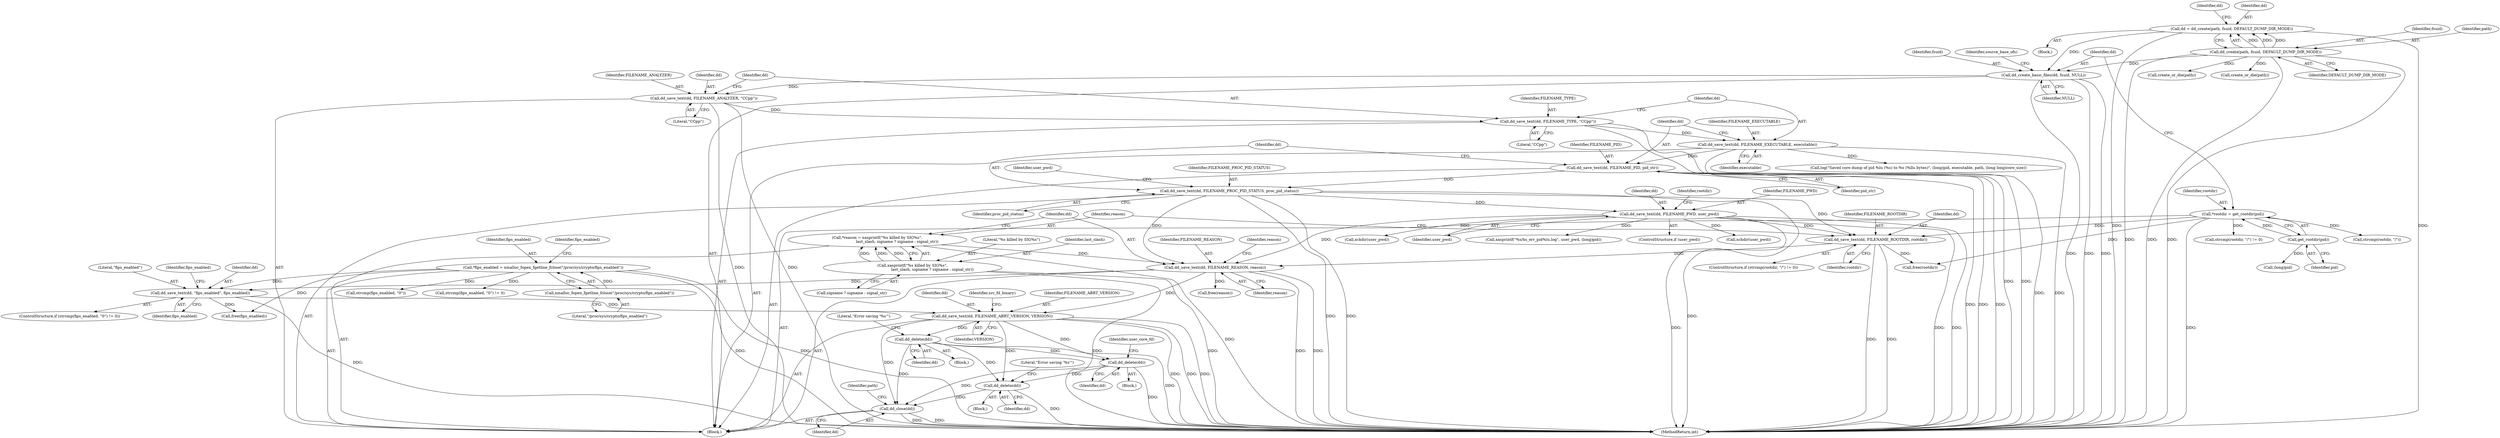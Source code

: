 digraph "0_abrt_4f2c1ddd3e3b81d2d5146b883115371f1cada9f9@API" {
"1000882" [label="(Call,dd_delete(dd))"];
"1000846" [label="(Call,dd_save_text(dd, FILENAME_ABRT_VERSION, VERSION))"];
"1000806" [label="(Call,dd_save_text(dd, FILENAME_REASON, reason))"];
"1000779" [label="(Call,dd_save_text(dd, FILENAME_PWD, user_pwd))"];
"1000773" [label="(Call,dd_save_text(dd, FILENAME_PROC_PID_STATUS, proc_pid_status))"];
"1000769" [label="(Call,dd_save_text(dd, FILENAME_PID, pid_str))"];
"1000765" [label="(Call,dd_save_text(dd, FILENAME_EXECUTABLE, executable))"];
"1000761" [label="(Call,dd_save_text(dd, FILENAME_TYPE, \"CCpp\"))"];
"1000757" [label="(Call,dd_save_text(dd, FILENAME_ANALYZER, \"CCpp\"))"];
"1000630" [label="(Call,dd_create_basic_files(dd, fsuid, NULL))"];
"1000616" [label="(Call,dd = dd_create(path, fsuid, DEFAULT_DUMP_DIR_MODE))"];
"1000618" [label="(Call,dd_create(path, fsuid, DEFAULT_DUMP_DIR_MODE))"];
"1000792" [label="(Call,dd_save_text(dd, FILENAME_ROOTDIR, rootdir))"];
"1000626" [label="(Call,*rootdir = get_rootdir(pid))"];
"1000628" [label="(Call,get_rootdir(pid))"];
"1000797" [label="(Call,*reason = xasprintf(\"%s killed by SIG%s\",\n                                 last_slash, signame ? signame : signal_str))"];
"1000799" [label="(Call,xasprintf(\"%s killed by SIG%s\",\n                                 last_slash, signame ? signame : signal_str))"];
"1000840" [label="(Call,dd_save_text(dd, \"fips_enabled\", fips_enabled))"];
"1000827" [label="(Call,*fips_enabled = xmalloc_fopen_fgetline_fclose(\"/proc/sys/crypto/fips_enabled\"))"];
"1000829" [label="(Call,xmalloc_fopen_fgetline_fclose(\"/proc/sys/crypto/fips_enabled\"))"];
"1000919" [label="(Call,dd_delete(dd))"];
"1001029" [label="(Call,dd_delete(dd))"];
"1001036" [label="(Call,dd_close(dd))"];
"1000786" [label="(ControlStructure,if (strcmp(rootdir, \"/\") != 0))"];
"1000629" [label="(Identifier,pid)"];
"1000827" [label="(Call,*fips_enabled = xmalloc_fopen_fgetline_fclose(\"/proc/sys/crypto/fips_enabled\"))"];
"1000858" [label="(Call,create_or_die(path))"];
"1001103" [label="(Call,free(rootdir))"];
"1000926" [label="(Call,xchdir(user_pwd))"];
"1000810" [label="(Call,free(reason))"];
"1000881" [label="(Block,)"];
"1000768" [label="(Identifier,executable)"];
"1000623" [label="(Identifier,dd)"];
"1000780" [label="(Identifier,dd)"];
"1000760" [label="(Literal,\"CCpp\")"];
"1000806" [label="(Call,dd_save_text(dd, FILENAME_REASON, reason))"];
"1000848" [label="(Identifier,FILENAME_ABRT_VERSION)"];
"1000757" [label="(Call,dd_save_text(dd, FILENAME_ANALYZER, \"CCpp\"))"];
"1000630" [label="(Call,dd_create_basic_files(dd, fsuid, NULL))"];
"1000956" [label="(Call,xchdir(user_pwd))"];
"1000841" [label="(Identifier,dd)"];
"1000782" [label="(Identifier,user_pwd)"];
"1000849" [label="(Identifier,VERSION)"];
"1000624" [label="(Block,)"];
"1000836" [label="(Call,strcmp(fips_enabled, \"0\"))"];
"1001029" [label="(Call,dd_delete(dd))"];
"1000628" [label="(Call,get_rootdir(pid))"];
"1000984" [label="(Call,xasprintf(\"%s/hs_err_pid%lu.log\", user_pwd, (long)pid))"];
"1000799" [label="(Call,xasprintf(\"%s killed by SIG%s\",\n                                 last_slash, signame ? signame : signal_str))"];
"1000834" [label="(ControlStructure,if (strcmp(fips_enabled, \"0\") != 0))"];
"1000769" [label="(Call,dd_save_text(dd, FILENAME_PID, pid_str))"];
"1000784" [label="(Identifier,rootdir)"];
"1000770" [label="(Identifier,dd)"];
"1000885" [label="(Literal,\"Error saving '%s'\")"];
"1000832" [label="(Identifier,fips_enabled)"];
"1000811" [label="(Identifier,reason)"];
"1000788" [label="(Call,strcmp(rootdir, \"/\"))"];
"1000632" [label="(Identifier,fsuid)"];
"1000829" [label="(Call,xmalloc_fopen_fgetline_fclose(\"/proc/sys/crypto/fips_enabled\"))"];
"1000792" [label="(Call,dd_save_text(dd, FILENAME_ROOTDIR, rootdir))"];
"1000764" [label="(Literal,\"CCpp\")"];
"1000920" [label="(Identifier,dd)"];
"1000774" [label="(Identifier,dd)"];
"1000843" [label="(Identifier,fips_enabled)"];
"1000846" [label="(Call,dd_save_text(dd, FILENAME_ABRT_VERSION, VERSION))"];
"1000883" [label="(Identifier,dd)"];
"1000916" [label="(Block,)"];
"1001036" [label="(Call,dd_close(dd))"];
"1001037" [label="(Identifier,dd)"];
"1000892" [label="(Call,create_or_die(path))"];
"1000847" [label="(Identifier,dd)"];
"1000779" [label="(Call,dd_save_text(dd, FILENAME_PWD, user_pwd))"];
"1000835" [label="(Call,strcmp(fips_enabled, \"0\") != 0)"];
"1000761" [label="(Call,dd_save_text(dd, FILENAME_TYPE, \"CCpp\"))"];
"1000758" [label="(Identifier,dd)"];
"1000795" [label="(Identifier,rootdir)"];
"1000919" [label="(Call,dd_delete(dd))"];
"1000777" [label="(ControlStructure,if (user_pwd))"];
"1000626" [label="(Call,*rootdir = get_rootdir(pid))"];
"1000641" [label="(Call,(long)pid)"];
"1000627" [label="(Identifier,rootdir)"];
"1000809" [label="(Identifier,reason)"];
"1000765" [label="(Call,dd_save_text(dd, FILENAME_EXECUTABLE, executable))"];
"1000882" [label="(Call,dd_delete(dd))"];
"1000771" [label="(Identifier,FILENAME_PID)"];
"1000844" [label="(Call,free(fips_enabled))"];
"1000620" [label="(Identifier,fsuid)"];
"1000773" [label="(Call,dd_save_text(dd, FILENAME_PROC_PID_STATUS, proc_pid_status))"];
"1000830" [label="(Literal,\"/proc/sys/crypto/fips_enabled\")"];
"1001171" [label="(MethodReturn,int)"];
"1000762" [label="(Identifier,dd)"];
"1000808" [label="(Identifier,FILENAME_REASON)"];
"1000619" [label="(Identifier,path)"];
"1000794" [label="(Identifier,FILENAME_ROOTDIR)"];
"1000793" [label="(Identifier,dd)"];
"1000633" [label="(Identifier,NULL)"];
"1000617" [label="(Identifier,dd)"];
"1000767" [label="(Identifier,FILENAME_EXECUTABLE)"];
"1000842" [label="(Literal,\"fips_enabled\")"];
"1000798" [label="(Identifier,reason)"];
"1000759" [label="(Identifier,FILENAME_ANALYZER)"];
"1000766" [label="(Identifier,dd)"];
"1000801" [label="(Identifier,last_slash)"];
"1000923" [label="(Identifier,user_core_fd)"];
"1000800" [label="(Literal,\"%s killed by SIG%s\")"];
"1000840" [label="(Call,dd_save_text(dd, \"fips_enabled\", fips_enabled))"];
"1000807" [label="(Identifier,dd)"];
"1001028" [label="(Block,)"];
"1000776" [label="(Identifier,proc_pid_status)"];
"1000852" [label="(Identifier,src_fd_binary)"];
"1001040" [label="(Identifier,path)"];
"1000145" [label="(Block,)"];
"1001065" [label="(Call,log(\"Saved core dump of pid %lu (%s) to %s (%llu bytes)\", (long)pid, executable, path, (long long)core_size))"];
"1000618" [label="(Call,dd_create(path, fsuid, DEFAULT_DUMP_DIR_MODE))"];
"1000621" [label="(Identifier,DEFAULT_DUMP_DIR_MODE)"];
"1000781" [label="(Identifier,FILENAME_PWD)"];
"1000845" [label="(Identifier,fips_enabled)"];
"1000775" [label="(Identifier,FILENAME_PROC_PID_STATUS)"];
"1000787" [label="(Call,strcmp(rootdir, \"/\") != 0)"];
"1000616" [label="(Call,dd = dd_create(path, fsuid, DEFAULT_DUMP_DIR_MODE))"];
"1000772" [label="(Identifier,pid_str)"];
"1000763" [label="(Identifier,FILENAME_TYPE)"];
"1000802" [label="(Call,signame ? signame : signal_str)"];
"1000631" [label="(Identifier,dd)"];
"1001030" [label="(Identifier,dd)"];
"1000828" [label="(Identifier,fips_enabled)"];
"1000637" [label="(Identifier,source_base_ofs)"];
"1001032" [label="(Literal,\"Error saving '%s'\")"];
"1000778" [label="(Identifier,user_pwd)"];
"1000797" [label="(Call,*reason = xasprintf(\"%s killed by SIG%s\",\n                                 last_slash, signame ? signame : signal_str))"];
"1000882" -> "1000881"  [label="AST: "];
"1000882" -> "1000883"  [label="CFG: "];
"1000883" -> "1000882"  [label="AST: "];
"1000885" -> "1000882"  [label="CFG: "];
"1000882" -> "1001171"  [label="DDG: "];
"1000846" -> "1000882"  [label="DDG: "];
"1000882" -> "1000919"  [label="DDG: "];
"1000882" -> "1001029"  [label="DDG: "];
"1000882" -> "1001036"  [label="DDG: "];
"1000846" -> "1000624"  [label="AST: "];
"1000846" -> "1000849"  [label="CFG: "];
"1000847" -> "1000846"  [label="AST: "];
"1000848" -> "1000846"  [label="AST: "];
"1000849" -> "1000846"  [label="AST: "];
"1000852" -> "1000846"  [label="CFG: "];
"1000846" -> "1001171"  [label="DDG: "];
"1000846" -> "1001171"  [label="DDG: "];
"1000846" -> "1001171"  [label="DDG: "];
"1000806" -> "1000846"  [label="DDG: "];
"1000840" -> "1000846"  [label="DDG: "];
"1000846" -> "1000919"  [label="DDG: "];
"1000846" -> "1001029"  [label="DDG: "];
"1000846" -> "1001036"  [label="DDG: "];
"1000806" -> "1000624"  [label="AST: "];
"1000806" -> "1000809"  [label="CFG: "];
"1000807" -> "1000806"  [label="AST: "];
"1000808" -> "1000806"  [label="AST: "];
"1000809" -> "1000806"  [label="AST: "];
"1000811" -> "1000806"  [label="CFG: "];
"1000806" -> "1001171"  [label="DDG: "];
"1000806" -> "1001171"  [label="DDG: "];
"1000779" -> "1000806"  [label="DDG: "];
"1000792" -> "1000806"  [label="DDG: "];
"1000773" -> "1000806"  [label="DDG: "];
"1000797" -> "1000806"  [label="DDG: "];
"1000806" -> "1000810"  [label="DDG: "];
"1000806" -> "1000840"  [label="DDG: "];
"1000779" -> "1000777"  [label="AST: "];
"1000779" -> "1000782"  [label="CFG: "];
"1000780" -> "1000779"  [label="AST: "];
"1000781" -> "1000779"  [label="AST: "];
"1000782" -> "1000779"  [label="AST: "];
"1000784" -> "1000779"  [label="CFG: "];
"1000779" -> "1001171"  [label="DDG: "];
"1000779" -> "1001171"  [label="DDG: "];
"1000779" -> "1001171"  [label="DDG: "];
"1000773" -> "1000779"  [label="DDG: "];
"1000779" -> "1000792"  [label="DDG: "];
"1000779" -> "1000926"  [label="DDG: "];
"1000779" -> "1000956"  [label="DDG: "];
"1000779" -> "1000984"  [label="DDG: "];
"1000773" -> "1000624"  [label="AST: "];
"1000773" -> "1000776"  [label="CFG: "];
"1000774" -> "1000773"  [label="AST: "];
"1000775" -> "1000773"  [label="AST: "];
"1000776" -> "1000773"  [label="AST: "];
"1000778" -> "1000773"  [label="CFG: "];
"1000773" -> "1001171"  [label="DDG: "];
"1000773" -> "1001171"  [label="DDG: "];
"1000773" -> "1001171"  [label="DDG: "];
"1000769" -> "1000773"  [label="DDG: "];
"1000773" -> "1000792"  [label="DDG: "];
"1000769" -> "1000624"  [label="AST: "];
"1000769" -> "1000772"  [label="CFG: "];
"1000770" -> "1000769"  [label="AST: "];
"1000771" -> "1000769"  [label="AST: "];
"1000772" -> "1000769"  [label="AST: "];
"1000774" -> "1000769"  [label="CFG: "];
"1000769" -> "1001171"  [label="DDG: "];
"1000769" -> "1001171"  [label="DDG: "];
"1000769" -> "1001171"  [label="DDG: "];
"1000765" -> "1000769"  [label="DDG: "];
"1000765" -> "1000624"  [label="AST: "];
"1000765" -> "1000768"  [label="CFG: "];
"1000766" -> "1000765"  [label="AST: "];
"1000767" -> "1000765"  [label="AST: "];
"1000768" -> "1000765"  [label="AST: "];
"1000770" -> "1000765"  [label="CFG: "];
"1000765" -> "1001171"  [label="DDG: "];
"1000765" -> "1001171"  [label="DDG: "];
"1000761" -> "1000765"  [label="DDG: "];
"1000765" -> "1001065"  [label="DDG: "];
"1000761" -> "1000624"  [label="AST: "];
"1000761" -> "1000764"  [label="CFG: "];
"1000762" -> "1000761"  [label="AST: "];
"1000763" -> "1000761"  [label="AST: "];
"1000764" -> "1000761"  [label="AST: "];
"1000766" -> "1000761"  [label="CFG: "];
"1000761" -> "1001171"  [label="DDG: "];
"1000761" -> "1001171"  [label="DDG: "];
"1000757" -> "1000761"  [label="DDG: "];
"1000757" -> "1000624"  [label="AST: "];
"1000757" -> "1000760"  [label="CFG: "];
"1000758" -> "1000757"  [label="AST: "];
"1000759" -> "1000757"  [label="AST: "];
"1000760" -> "1000757"  [label="AST: "];
"1000762" -> "1000757"  [label="CFG: "];
"1000757" -> "1001171"  [label="DDG: "];
"1000757" -> "1001171"  [label="DDG: "];
"1000630" -> "1000757"  [label="DDG: "];
"1000630" -> "1000624"  [label="AST: "];
"1000630" -> "1000633"  [label="CFG: "];
"1000631" -> "1000630"  [label="AST: "];
"1000632" -> "1000630"  [label="AST: "];
"1000633" -> "1000630"  [label="AST: "];
"1000637" -> "1000630"  [label="CFG: "];
"1000630" -> "1001171"  [label="DDG: "];
"1000630" -> "1001171"  [label="DDG: "];
"1000630" -> "1001171"  [label="DDG: "];
"1000616" -> "1000630"  [label="DDG: "];
"1000618" -> "1000630"  [label="DDG: "];
"1000616" -> "1000145"  [label="AST: "];
"1000616" -> "1000618"  [label="CFG: "];
"1000617" -> "1000616"  [label="AST: "];
"1000618" -> "1000616"  [label="AST: "];
"1000623" -> "1000616"  [label="CFG: "];
"1000616" -> "1001171"  [label="DDG: "];
"1000616" -> "1001171"  [label="DDG: "];
"1000618" -> "1000616"  [label="DDG: "];
"1000618" -> "1000616"  [label="DDG: "];
"1000618" -> "1000616"  [label="DDG: "];
"1000618" -> "1000621"  [label="CFG: "];
"1000619" -> "1000618"  [label="AST: "];
"1000620" -> "1000618"  [label="AST: "];
"1000621" -> "1000618"  [label="AST: "];
"1000618" -> "1001171"  [label="DDG: "];
"1000618" -> "1001171"  [label="DDG: "];
"1000618" -> "1001171"  [label="DDG: "];
"1000618" -> "1000858"  [label="DDG: "];
"1000618" -> "1000892"  [label="DDG: "];
"1000792" -> "1000786"  [label="AST: "];
"1000792" -> "1000795"  [label="CFG: "];
"1000793" -> "1000792"  [label="AST: "];
"1000794" -> "1000792"  [label="AST: "];
"1000795" -> "1000792"  [label="AST: "];
"1000798" -> "1000792"  [label="CFG: "];
"1000792" -> "1001171"  [label="DDG: "];
"1000792" -> "1001171"  [label="DDG: "];
"1000626" -> "1000792"  [label="DDG: "];
"1000792" -> "1001103"  [label="DDG: "];
"1000626" -> "1000624"  [label="AST: "];
"1000626" -> "1000628"  [label="CFG: "];
"1000627" -> "1000626"  [label="AST: "];
"1000628" -> "1000626"  [label="AST: "];
"1000631" -> "1000626"  [label="CFG: "];
"1000626" -> "1001171"  [label="DDG: "];
"1000628" -> "1000626"  [label="DDG: "];
"1000626" -> "1000787"  [label="DDG: "];
"1000626" -> "1000788"  [label="DDG: "];
"1000626" -> "1001103"  [label="DDG: "];
"1000628" -> "1000629"  [label="CFG: "];
"1000629" -> "1000628"  [label="AST: "];
"1000628" -> "1000641"  [label="DDG: "];
"1000797" -> "1000624"  [label="AST: "];
"1000797" -> "1000799"  [label="CFG: "];
"1000798" -> "1000797"  [label="AST: "];
"1000799" -> "1000797"  [label="AST: "];
"1000807" -> "1000797"  [label="CFG: "];
"1000797" -> "1001171"  [label="DDG: "];
"1000799" -> "1000797"  [label="DDG: "];
"1000799" -> "1000797"  [label="DDG: "];
"1000799" -> "1000797"  [label="DDG: "];
"1000799" -> "1000802"  [label="CFG: "];
"1000800" -> "1000799"  [label="AST: "];
"1000801" -> "1000799"  [label="AST: "];
"1000802" -> "1000799"  [label="AST: "];
"1000799" -> "1001171"  [label="DDG: "];
"1000799" -> "1001171"  [label="DDG: "];
"1000840" -> "1000834"  [label="AST: "];
"1000840" -> "1000843"  [label="CFG: "];
"1000841" -> "1000840"  [label="AST: "];
"1000842" -> "1000840"  [label="AST: "];
"1000843" -> "1000840"  [label="AST: "];
"1000845" -> "1000840"  [label="CFG: "];
"1000840" -> "1001171"  [label="DDG: "];
"1000827" -> "1000840"  [label="DDG: "];
"1000840" -> "1000844"  [label="DDG: "];
"1000827" -> "1000624"  [label="AST: "];
"1000827" -> "1000829"  [label="CFG: "];
"1000828" -> "1000827"  [label="AST: "];
"1000829" -> "1000827"  [label="AST: "];
"1000832" -> "1000827"  [label="CFG: "];
"1000827" -> "1001171"  [label="DDG: "];
"1000827" -> "1001171"  [label="DDG: "];
"1000829" -> "1000827"  [label="DDG: "];
"1000827" -> "1000835"  [label="DDG: "];
"1000827" -> "1000836"  [label="DDG: "];
"1000827" -> "1000844"  [label="DDG: "];
"1000829" -> "1000830"  [label="CFG: "];
"1000830" -> "1000829"  [label="AST: "];
"1000919" -> "1000916"  [label="AST: "];
"1000919" -> "1000920"  [label="CFG: "];
"1000920" -> "1000919"  [label="AST: "];
"1000923" -> "1000919"  [label="CFG: "];
"1000919" -> "1001171"  [label="DDG: "];
"1000919" -> "1001029"  [label="DDG: "];
"1000919" -> "1001036"  [label="DDG: "];
"1001029" -> "1001028"  [label="AST: "];
"1001029" -> "1001030"  [label="CFG: "];
"1001030" -> "1001029"  [label="AST: "];
"1001032" -> "1001029"  [label="CFG: "];
"1001029" -> "1001171"  [label="DDG: "];
"1001029" -> "1001036"  [label="DDG: "];
"1001036" -> "1000624"  [label="AST: "];
"1001036" -> "1001037"  [label="CFG: "];
"1001037" -> "1001036"  [label="AST: "];
"1001040" -> "1001036"  [label="CFG: "];
"1001036" -> "1001171"  [label="DDG: "];
"1001036" -> "1001171"  [label="DDG: "];
}
